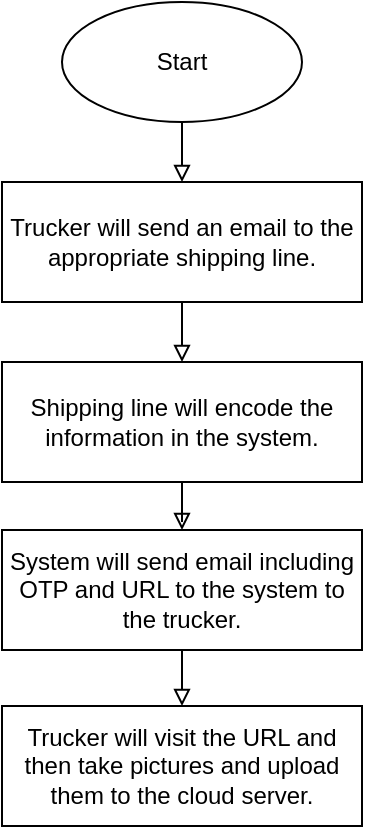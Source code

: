 <mxfile version="20.3.6" type="github">
  <diagram id="C5RBs43oDa-KdzZeNtuy" name="Page-1">
    <mxGraphModel dx="1038" dy="575" grid="1" gridSize="10" guides="1" tooltips="1" connect="1" arrows="1" fold="1" page="1" pageScale="1" pageWidth="827" pageHeight="1169" math="0" shadow="0">
      <root>
        <mxCell id="WIyWlLk6GJQsqaUBKTNV-0" />
        <mxCell id="WIyWlLk6GJQsqaUBKTNV-1" parent="WIyWlLk6GJQsqaUBKTNV-0" />
        <mxCell id="rKMKvAkk2KBtUYU5qK6V-19" value="" style="edgeStyle=orthogonalEdgeStyle;rounded=0;orthogonalLoop=1;jettySize=auto;html=1;endArrow=block;endFill=0;" edge="1" parent="WIyWlLk6GJQsqaUBKTNV-1" source="rKMKvAkk2KBtUYU5qK6V-14" target="rKMKvAkk2KBtUYU5qK6V-18">
          <mxGeometry relative="1" as="geometry" />
        </mxCell>
        <mxCell id="rKMKvAkk2KBtUYU5qK6V-14" value="Start" style="ellipse;whiteSpace=wrap;html=1;" vertex="1" parent="WIyWlLk6GJQsqaUBKTNV-1">
          <mxGeometry x="160" y="60" width="120" height="60" as="geometry" />
        </mxCell>
        <mxCell id="rKMKvAkk2KBtUYU5qK6V-43" style="edgeStyle=orthogonalEdgeStyle;rounded=0;orthogonalLoop=1;jettySize=auto;html=1;entryX=0.5;entryY=0;entryDx=0;entryDy=0;endArrow=block;endFill=0;" edge="1" parent="WIyWlLk6GJQsqaUBKTNV-1" source="rKMKvAkk2KBtUYU5qK6V-18" target="rKMKvAkk2KBtUYU5qK6V-42">
          <mxGeometry relative="1" as="geometry" />
        </mxCell>
        <mxCell id="rKMKvAkk2KBtUYU5qK6V-18" value="Trucker will send an email to the appropriate shipping line." style="whiteSpace=wrap;html=1;" vertex="1" parent="WIyWlLk6GJQsqaUBKTNV-1">
          <mxGeometry x="130" y="150" width="180" height="60" as="geometry" />
        </mxCell>
        <mxCell id="rKMKvAkk2KBtUYU5qK6V-45" style="edgeStyle=orthogonalEdgeStyle;rounded=0;orthogonalLoop=1;jettySize=auto;html=1;entryX=0.5;entryY=0;entryDx=0;entryDy=0;endArrow=block;endFill=0;" edge="1" parent="WIyWlLk6GJQsqaUBKTNV-1" source="rKMKvAkk2KBtUYU5qK6V-42" target="rKMKvAkk2KBtUYU5qK6V-44">
          <mxGeometry relative="1" as="geometry" />
        </mxCell>
        <mxCell id="rKMKvAkk2KBtUYU5qK6V-42" value="Shipping line will encode the information in the system." style="whiteSpace=wrap;html=1;" vertex="1" parent="WIyWlLk6GJQsqaUBKTNV-1">
          <mxGeometry x="130" y="240" width="180" height="60" as="geometry" />
        </mxCell>
        <mxCell id="rKMKvAkk2KBtUYU5qK6V-47" style="edgeStyle=orthogonalEdgeStyle;rounded=0;orthogonalLoop=1;jettySize=auto;html=1;entryX=0.5;entryY=0;entryDx=0;entryDy=0;endArrow=block;endFill=0;" edge="1" parent="WIyWlLk6GJQsqaUBKTNV-1" source="rKMKvAkk2KBtUYU5qK6V-44" target="rKMKvAkk2KBtUYU5qK6V-46">
          <mxGeometry relative="1" as="geometry" />
        </mxCell>
        <mxCell id="rKMKvAkk2KBtUYU5qK6V-44" value="System will send email including OTP and URL to the system to the trucker." style="whiteSpace=wrap;html=1;" vertex="1" parent="WIyWlLk6GJQsqaUBKTNV-1">
          <mxGeometry x="130" y="324" width="180" height="60" as="geometry" />
        </mxCell>
        <mxCell id="rKMKvAkk2KBtUYU5qK6V-46" value="Trucker will visit the URL and then take pictures and upload them to the cloud server." style="whiteSpace=wrap;html=1;" vertex="1" parent="WIyWlLk6GJQsqaUBKTNV-1">
          <mxGeometry x="130" y="412" width="180" height="60" as="geometry" />
        </mxCell>
      </root>
    </mxGraphModel>
  </diagram>
</mxfile>
